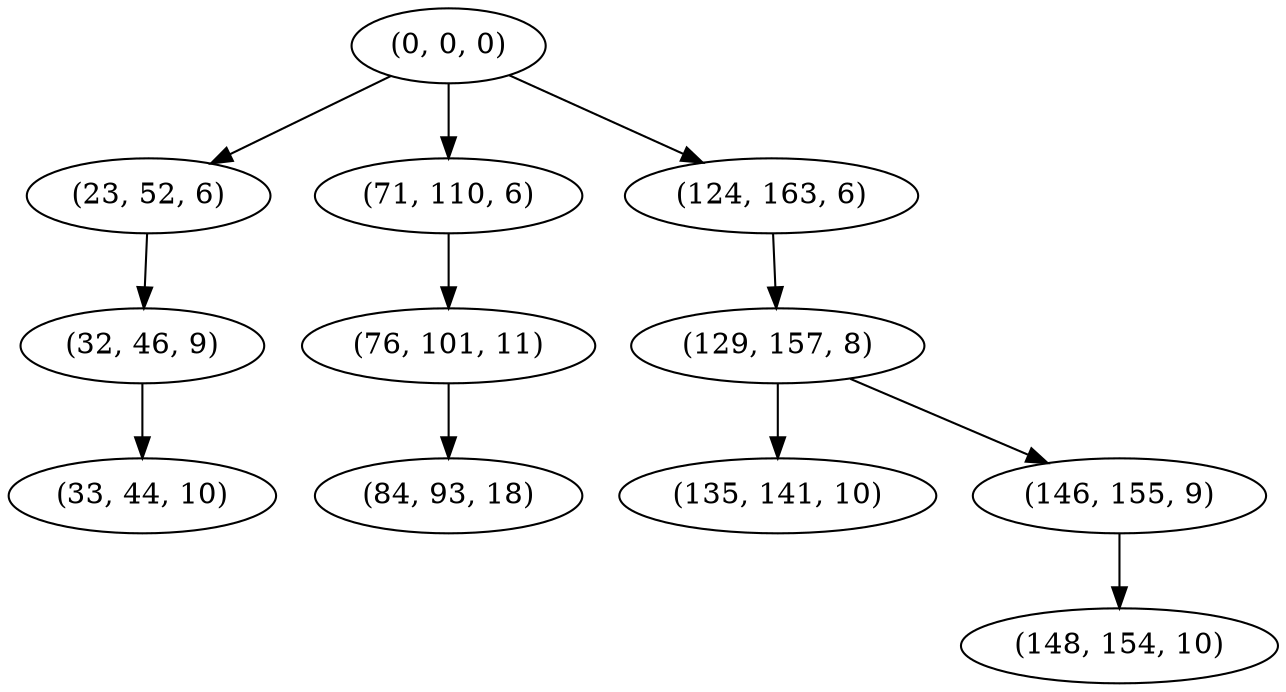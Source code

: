digraph tree {
    "(0, 0, 0)";
    "(23, 52, 6)";
    "(32, 46, 9)";
    "(33, 44, 10)";
    "(71, 110, 6)";
    "(76, 101, 11)";
    "(84, 93, 18)";
    "(124, 163, 6)";
    "(129, 157, 8)";
    "(135, 141, 10)";
    "(146, 155, 9)";
    "(148, 154, 10)";
    "(0, 0, 0)" -> "(23, 52, 6)";
    "(0, 0, 0)" -> "(71, 110, 6)";
    "(0, 0, 0)" -> "(124, 163, 6)";
    "(23, 52, 6)" -> "(32, 46, 9)";
    "(32, 46, 9)" -> "(33, 44, 10)";
    "(71, 110, 6)" -> "(76, 101, 11)";
    "(76, 101, 11)" -> "(84, 93, 18)";
    "(124, 163, 6)" -> "(129, 157, 8)";
    "(129, 157, 8)" -> "(135, 141, 10)";
    "(129, 157, 8)" -> "(146, 155, 9)";
    "(146, 155, 9)" -> "(148, 154, 10)";
}
